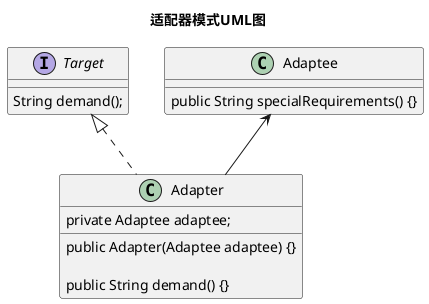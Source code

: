 @startuml

Title "适配器模式UML图"

interface Target

Adaptee <-- Adapter
Target <|.. Adapter

interface Target {
    String demand();

}

class Adaptee {

    public String specialRequirements() {}

}

class Adapter {

    private Adaptee adaptee;

    public Adapter(Adaptee adaptee) {}

    public String demand() {}

}

@enduml